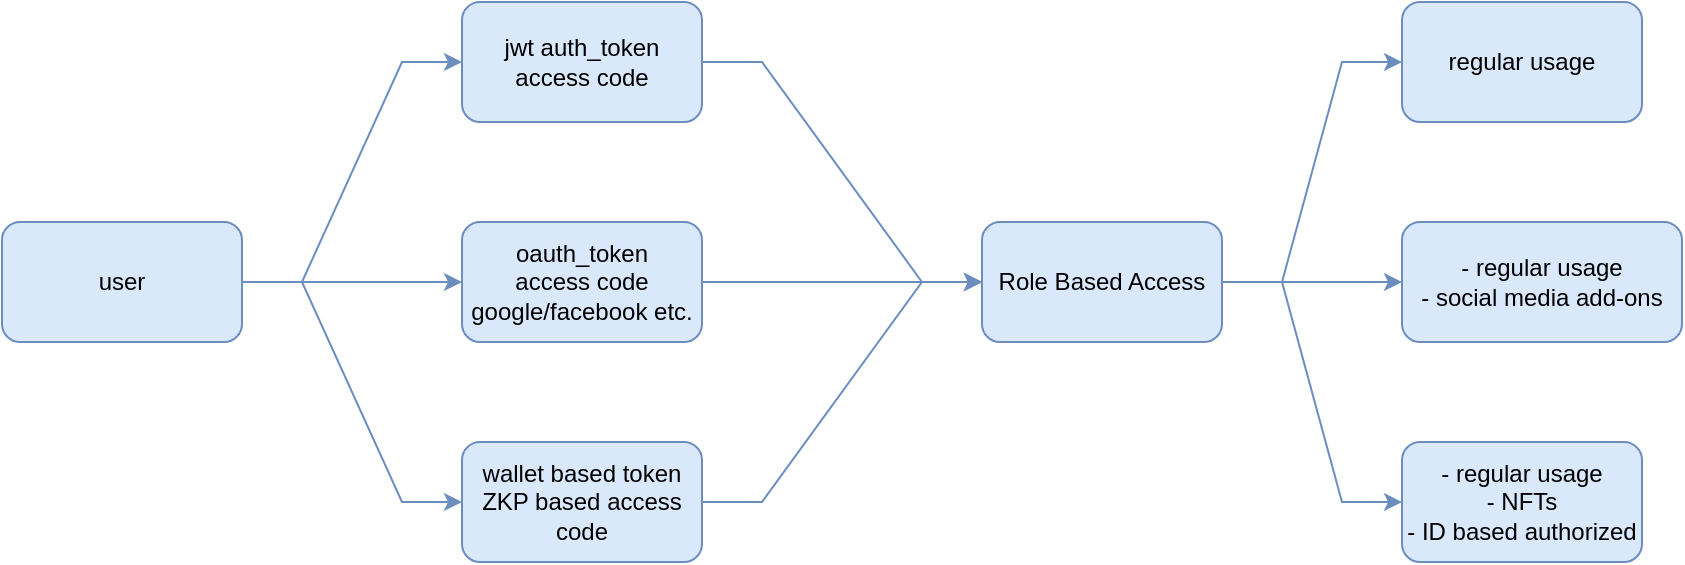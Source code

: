<mxfile version="26.2.12">
  <diagram name="Page-1" id="FPNUayDGMv_YqQrHWE-p">
    <mxGraphModel dx="1428" dy="743" grid="1" gridSize="10" guides="1" tooltips="1" connect="1" arrows="1" fold="1" page="1" pageScale="1" pageWidth="1169" pageHeight="827" math="0" shadow="0">
      <root>
        <mxCell id="0" />
        <mxCell id="1" parent="0" />
        <mxCell id="RrXnx10WslnsPOGWYO_z-5" value="" style="edgeStyle=orthogonalEdgeStyle;rounded=0;orthogonalLoop=1;jettySize=auto;html=1;labelBackgroundColor=none;fillColor=#dae8fc;strokeColor=#6c8ebf;" edge="1" parent="1" source="RrXnx10WslnsPOGWYO_z-1" target="RrXnx10WslnsPOGWYO_z-3">
          <mxGeometry relative="1" as="geometry" />
        </mxCell>
        <mxCell id="RrXnx10WslnsPOGWYO_z-1" value="user" style="rounded=1;whiteSpace=wrap;html=1;labelBackgroundColor=none;fillColor=#dae8fc;strokeColor=#6c8ebf;" vertex="1" parent="1">
          <mxGeometry x="160" y="340" width="120" height="60" as="geometry" />
        </mxCell>
        <mxCell id="RrXnx10WslnsPOGWYO_z-2" value="jwt auth_token&lt;div&gt;access code&lt;/div&gt;" style="rounded=1;whiteSpace=wrap;html=1;labelBackgroundColor=none;fillColor=#dae8fc;strokeColor=#6c8ebf;" vertex="1" parent="1">
          <mxGeometry x="390" y="230" width="120" height="60" as="geometry" />
        </mxCell>
        <mxCell id="RrXnx10WslnsPOGWYO_z-3" value="oauth_token&lt;div&gt;access code&lt;/div&gt;&lt;div&gt;google/facebook etc.&lt;/div&gt;" style="rounded=1;whiteSpace=wrap;html=1;labelBackgroundColor=none;fillColor=#dae8fc;strokeColor=#6c8ebf;" vertex="1" parent="1">
          <mxGeometry x="390" y="340" width="120" height="60" as="geometry" />
        </mxCell>
        <mxCell id="RrXnx10WslnsPOGWYO_z-4" value="wallet based token&lt;div&gt;ZKP based access code&lt;/div&gt;" style="rounded=1;whiteSpace=wrap;html=1;labelBackgroundColor=none;fillColor=#dae8fc;strokeColor=#6c8ebf;" vertex="1" parent="1">
          <mxGeometry x="390" y="450" width="120" height="60" as="geometry" />
        </mxCell>
        <mxCell id="RrXnx10WslnsPOGWYO_z-6" value="" style="endArrow=classic;html=1;rounded=0;entryX=0;entryY=0.5;entryDx=0;entryDy=0;exitX=1;exitY=0.5;exitDx=0;exitDy=0;edgeStyle=entityRelationEdgeStyle;labelBackgroundColor=none;fillColor=#dae8fc;strokeColor=#6c8ebf;" edge="1" parent="1" source="RrXnx10WslnsPOGWYO_z-1" target="RrXnx10WslnsPOGWYO_z-2">
          <mxGeometry width="50" height="50" relative="1" as="geometry">
            <mxPoint x="560" y="410" as="sourcePoint" />
            <mxPoint x="610" y="360" as="targetPoint" />
          </mxGeometry>
        </mxCell>
        <mxCell id="RrXnx10WslnsPOGWYO_z-7" value="" style="endArrow=classic;html=1;rounded=0;entryX=0;entryY=0.5;entryDx=0;entryDy=0;exitX=1;exitY=0.5;exitDx=0;exitDy=0;edgeStyle=entityRelationEdgeStyle;labelBackgroundColor=none;fillColor=#dae8fc;strokeColor=#6c8ebf;" edge="1" parent="1" source="RrXnx10WslnsPOGWYO_z-1" target="RrXnx10WslnsPOGWYO_z-4">
          <mxGeometry width="50" height="50" relative="1" as="geometry">
            <mxPoint x="560" y="410" as="sourcePoint" />
            <mxPoint x="610" y="360" as="targetPoint" />
          </mxGeometry>
        </mxCell>
        <mxCell id="RrXnx10WslnsPOGWYO_z-8" value="Role Based Access" style="rounded=1;whiteSpace=wrap;html=1;labelBackgroundColor=none;fillColor=#dae8fc;strokeColor=#6c8ebf;" vertex="1" parent="1">
          <mxGeometry x="650" y="340" width="120" height="60" as="geometry" />
        </mxCell>
        <mxCell id="RrXnx10WslnsPOGWYO_z-9" value="" style="endArrow=classic;html=1;rounded=0;entryX=0;entryY=0.5;entryDx=0;entryDy=0;exitX=1;exitY=0.5;exitDx=0;exitDy=0;labelBackgroundColor=none;fillColor=#dae8fc;strokeColor=#6c8ebf;" edge="1" parent="1" source="RrXnx10WslnsPOGWYO_z-3" target="RrXnx10WslnsPOGWYO_z-8">
          <mxGeometry width="50" height="50" relative="1" as="geometry">
            <mxPoint x="560" y="410" as="sourcePoint" />
            <mxPoint x="610" y="360" as="targetPoint" />
          </mxGeometry>
        </mxCell>
        <mxCell id="RrXnx10WslnsPOGWYO_z-10" value="" style="endArrow=classic;html=1;rounded=0;entryX=0;entryY=0.5;entryDx=0;entryDy=0;exitX=1;exitY=0.5;exitDx=0;exitDy=0;edgeStyle=entityRelationEdgeStyle;labelBackgroundColor=none;fillColor=#dae8fc;strokeColor=#6c8ebf;" edge="1" parent="1" source="RrXnx10WslnsPOGWYO_z-2" target="RrXnx10WslnsPOGWYO_z-8">
          <mxGeometry width="50" height="50" relative="1" as="geometry">
            <mxPoint x="560" y="410" as="sourcePoint" />
            <mxPoint x="610" y="360" as="targetPoint" />
          </mxGeometry>
        </mxCell>
        <mxCell id="RrXnx10WslnsPOGWYO_z-12" value="" style="endArrow=classic;html=1;rounded=0;entryX=0;entryY=0.5;entryDx=0;entryDy=0;exitX=1;exitY=0.5;exitDx=0;exitDy=0;edgeStyle=entityRelationEdgeStyle;labelBackgroundColor=none;fillColor=#dae8fc;strokeColor=#6c8ebf;" edge="1" parent="1" source="RrXnx10WslnsPOGWYO_z-4" target="RrXnx10WslnsPOGWYO_z-8">
          <mxGeometry width="50" height="50" relative="1" as="geometry">
            <mxPoint x="560" y="410" as="sourcePoint" />
            <mxPoint x="650" y="370" as="targetPoint" />
          </mxGeometry>
        </mxCell>
        <mxCell id="RrXnx10WslnsPOGWYO_z-13" value="regular usage" style="rounded=1;whiteSpace=wrap;html=1;labelBackgroundColor=none;fillColor=#dae8fc;strokeColor=#6c8ebf;" vertex="1" parent="1">
          <mxGeometry x="860" y="230" width="120" height="60" as="geometry" />
        </mxCell>
        <mxCell id="RrXnx10WslnsPOGWYO_z-14" value="- regular usage&lt;div&gt;- social media add-ons&lt;/div&gt;" style="rounded=1;whiteSpace=wrap;html=1;labelBackgroundColor=none;fillColor=#dae8fc;strokeColor=#6c8ebf;" vertex="1" parent="1">
          <mxGeometry x="860" y="340" width="140" height="60" as="geometry" />
        </mxCell>
        <mxCell id="RrXnx10WslnsPOGWYO_z-15" value="- regular usage&lt;div&gt;- NFTs&lt;/div&gt;&lt;div&gt;- ID based authorized&lt;/div&gt;" style="rounded=1;whiteSpace=wrap;html=1;labelBackgroundColor=none;fillColor=#dae8fc;strokeColor=#6c8ebf;" vertex="1" parent="1">
          <mxGeometry x="860" y="450" width="120" height="60" as="geometry" />
        </mxCell>
        <mxCell id="RrXnx10WslnsPOGWYO_z-16" value="" style="endArrow=classic;html=1;rounded=0;entryX=0;entryY=0.5;entryDx=0;entryDy=0;exitX=1;exitY=0.5;exitDx=0;exitDy=0;edgeStyle=entityRelationEdgeStyle;labelBackgroundColor=none;fillColor=#dae8fc;strokeColor=#6c8ebf;" edge="1" parent="1" source="RrXnx10WslnsPOGWYO_z-8" target="RrXnx10WslnsPOGWYO_z-13">
          <mxGeometry width="50" height="50" relative="1" as="geometry">
            <mxPoint x="560" y="410" as="sourcePoint" />
            <mxPoint x="610" y="360" as="targetPoint" />
          </mxGeometry>
        </mxCell>
        <mxCell id="RrXnx10WslnsPOGWYO_z-17" value="" style="endArrow=classic;html=1;rounded=0;entryX=0;entryY=0.5;entryDx=0;entryDy=0;exitX=1;exitY=0.5;exitDx=0;exitDy=0;labelBackgroundColor=none;fillColor=#dae8fc;strokeColor=#6c8ebf;" edge="1" parent="1" source="RrXnx10WslnsPOGWYO_z-8" target="RrXnx10WslnsPOGWYO_z-14">
          <mxGeometry width="50" height="50" relative="1" as="geometry">
            <mxPoint x="560" y="410" as="sourcePoint" />
            <mxPoint x="610" y="360" as="targetPoint" />
          </mxGeometry>
        </mxCell>
        <mxCell id="RrXnx10WslnsPOGWYO_z-18" value="" style="endArrow=classic;html=1;rounded=0;entryX=0;entryY=0.5;entryDx=0;entryDy=0;exitX=1;exitY=0.5;exitDx=0;exitDy=0;edgeStyle=entityRelationEdgeStyle;labelBackgroundColor=none;fillColor=#dae8fc;strokeColor=#6c8ebf;" edge="1" parent="1" source="RrXnx10WslnsPOGWYO_z-8" target="RrXnx10WslnsPOGWYO_z-15">
          <mxGeometry width="50" height="50" relative="1" as="geometry">
            <mxPoint x="560" y="410" as="sourcePoint" />
            <mxPoint x="610" y="360" as="targetPoint" />
          </mxGeometry>
        </mxCell>
      </root>
    </mxGraphModel>
  </diagram>
</mxfile>
